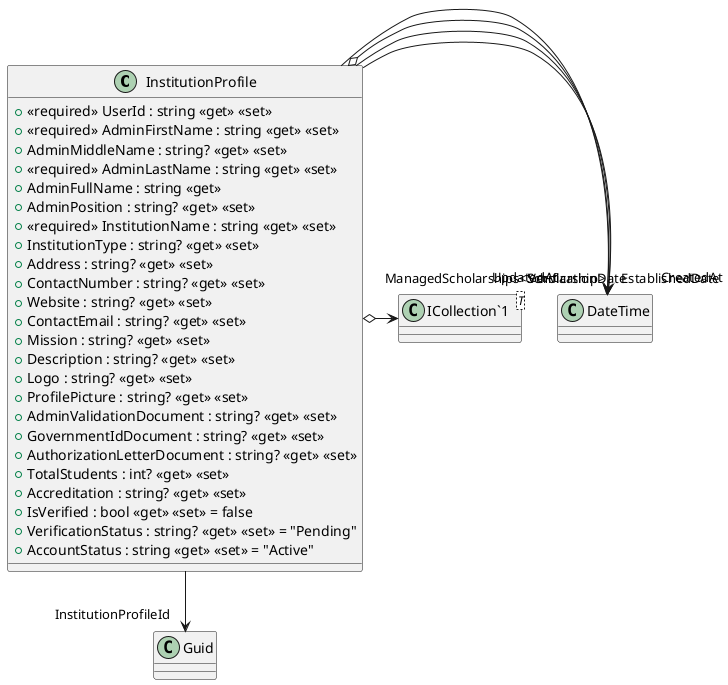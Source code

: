 @startuml
class InstitutionProfile {
    + <<required>> UserId : string <<get>> <<set>>
    + <<required>> AdminFirstName : string <<get>> <<set>>
    + AdminMiddleName : string? <<get>> <<set>>
    + <<required>> AdminLastName : string <<get>> <<set>>
    + AdminFullName : string <<get>>
    + AdminPosition : string? <<get>> <<set>>
    + <<required>> InstitutionName : string <<get>> <<set>>
    + InstitutionType : string? <<get>> <<set>>
    + Address : string? <<get>> <<set>>
    + ContactNumber : string? <<get>> <<set>>
    + Website : string? <<get>> <<set>>
    + ContactEmail : string? <<get>> <<set>>
    + Mission : string? <<get>> <<set>>
    + Description : string? <<get>> <<set>>
    + Logo : string? <<get>> <<set>>
    + ProfilePicture : string? <<get>> <<set>>
    + AdminValidationDocument : string? <<get>> <<set>>
    + GovernmentIdDocument : string? <<get>> <<set>>
    + AuthorizationLetterDocument : string? <<get>> <<set>>
    + TotalStudents : int? <<get>> <<set>>
    + Accreditation : string? <<get>> <<set>>
    + IsVerified : bool <<get>> <<set>> = false
    + VerificationStatus : string? <<get>> <<set>> = "Pending"
    + AccountStatus : string <<get>> <<set>> = "Active"
}
class "ICollection`1"<T> {
}
InstitutionProfile --> "InstitutionProfileId" Guid
InstitutionProfile --> "EstablishedDate" DateTime
InstitutionProfile --> "VerificationDate" DateTime
InstitutionProfile o-> "CreatedAt" DateTime
InstitutionProfile --> "UpdatedAt" DateTime
InstitutionProfile o-> "ManagedScholarships<Scholarship>" "ICollection`1"
@enduml
